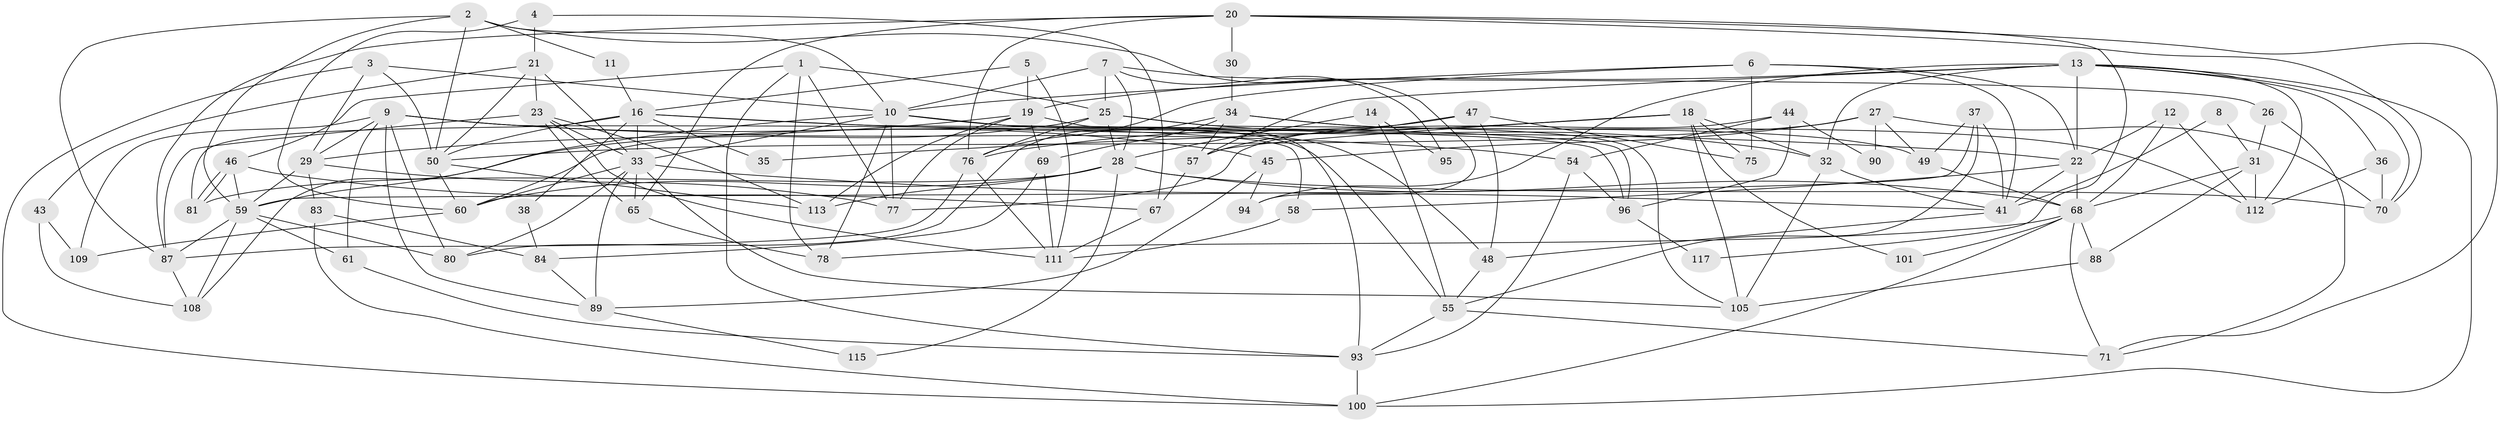 // original degree distribution, {5: 0.2184873949579832, 6: 0.10084033613445378, 4: 0.29411764705882354, 3: 0.2184873949579832, 2: 0.14285714285714285, 7: 0.01680672268907563, 8: 0.008403361344537815}
// Generated by graph-tools (version 1.1) at 2025/18/03/04/25 18:18:37]
// undirected, 83 vertices, 199 edges
graph export_dot {
graph [start="1"]
  node [color=gray90,style=filled];
  1;
  2;
  3;
  4;
  5;
  6 [super="+63"];
  7;
  8;
  9 [super="+42"];
  10 [super="+15"];
  11;
  12;
  13 [super="+17+86"];
  14;
  16 [super="+40"];
  18 [super="+74"];
  19 [super="+118"];
  20 [super="+79"];
  21 [super="+85"];
  22 [super="+102+64"];
  23 [super="+24"];
  25;
  26;
  27 [super="+51"];
  28 [super="+97+53"];
  29 [super="+91"];
  30;
  31;
  32;
  33 [super="+39"];
  34 [super="+62"];
  35;
  36;
  37;
  38;
  41;
  43;
  44;
  45;
  46;
  47 [super="+52"];
  48;
  49;
  50 [super="+56"];
  54;
  55;
  57;
  58;
  59 [super="+92+66"];
  60;
  61;
  65;
  67;
  68 [super="+107"];
  69;
  70;
  71;
  75;
  76;
  77;
  78;
  80;
  81;
  83;
  84;
  87 [super="+114"];
  88;
  89;
  90;
  93 [super="+104"];
  94;
  95;
  96;
  100;
  101;
  105;
  108;
  109;
  111;
  112;
  113;
  115;
  117;
  1 -- 25;
  1 -- 46;
  1 -- 77;
  1 -- 78;
  1 -- 93;
  2 -- 87;
  2 -- 50;
  2 -- 11;
  2 -- 94;
  2 -- 59;
  2 -- 10;
  3 -- 100;
  3 -- 50;
  3 -- 29;
  3 -- 10;
  4 -- 60;
  4 -- 67;
  4 -- 21;
  5 -- 111;
  5 -- 19;
  5 -- 16;
  6 -- 41;
  6 -- 22;
  6 -- 75;
  6 -- 76;
  6 -- 10;
  7 -- 10;
  7 -- 25;
  7 -- 26;
  7 -- 95;
  7 -- 28;
  8 -- 41;
  8 -- 31;
  9 -- 58;
  9 -- 109;
  9 -- 29;
  9 -- 80;
  9 -- 89;
  9 -- 61;
  9 -- 54;
  9 -- 45;
  10 -- 78;
  10 -- 48;
  10 -- 55;
  10 -- 96;
  10 -- 33;
  10 -- 108;
  10 -- 77;
  11 -- 16;
  12 -- 68;
  12 -- 112;
  12 -- 22;
  13 -- 36;
  13 -- 70;
  13 -- 112;
  13 -- 100;
  13 -- 94;
  13 -- 32;
  13 -- 57;
  13 -- 19;
  13 -- 22;
  14 -- 55;
  14 -- 95;
  14 -- 28;
  16 -- 81;
  16 -- 35;
  16 -- 38;
  16 -- 22;
  16 -- 33;
  16 -- 96;
  16 -- 50;
  18 -- 57;
  18 -- 75;
  18 -- 101;
  18 -- 32;
  18 -- 35;
  18 -- 105;
  18 -- 76;
  19 -- 93;
  19 -- 113;
  19 -- 77;
  19 -- 69;
  19 -- 29;
  20 -- 76;
  20 -- 87;
  20 -- 30;
  20 -- 70;
  20 -- 65;
  20 -- 117;
  20 -- 71;
  21 -- 43;
  21 -- 33;
  21 -- 50;
  21 -- 23;
  22 -- 41;
  22 -- 58;
  22 -- 68;
  23 -- 65;
  23 -- 111;
  23 -- 113;
  23 -- 33;
  23 -- 87;
  25 -- 32;
  25 -- 76;
  25 -- 105;
  25 -- 59;
  25 -- 28;
  26 -- 31;
  26 -- 71;
  27 -- 50;
  27 -- 49;
  27 -- 70;
  27 -- 90;
  27 -- 45;
  28 -- 113;
  28 -- 115;
  28 -- 81;
  28 -- 70;
  28 -- 60;
  28 -- 68 [weight=2];
  29 -- 77;
  29 -- 83;
  29 -- 59;
  30 -- 34;
  31 -- 112;
  31 -- 88;
  31 -- 68;
  32 -- 105;
  32 -- 41;
  33 -- 41;
  33 -- 80;
  33 -- 65;
  33 -- 105;
  33 -- 89;
  33 -- 60;
  34 -- 69;
  34 -- 80;
  34 -- 112;
  34 -- 49;
  34 -- 57;
  36 -- 70;
  36 -- 112;
  37 -- 55;
  37 -- 41;
  37 -- 49;
  37 -- 59;
  38 -- 84;
  41 -- 48;
  43 -- 108;
  43 -- 109;
  44 -- 77;
  44 -- 96;
  44 -- 54;
  44 -- 90;
  45 -- 89;
  45 -- 94;
  46 -- 67;
  46 -- 81;
  46 -- 81;
  46 -- 59;
  47 -- 48;
  47 -- 60;
  47 -- 57;
  47 -- 75;
  48 -- 55;
  49 -- 68 [weight=2];
  50 -- 60;
  50 -- 113;
  54 -- 93;
  54 -- 96;
  55 -- 71;
  55 -- 93;
  57 -- 67;
  58 -- 111;
  59 -- 61;
  59 -- 87;
  59 -- 80;
  59 -- 108;
  60 -- 109;
  61 -- 93;
  65 -- 78;
  67 -- 111;
  68 -- 100;
  68 -- 101;
  68 -- 71;
  68 -- 78;
  68 -- 88 [weight=2];
  69 -- 111;
  69 -- 84;
  76 -- 87;
  76 -- 111;
  83 -- 100;
  83 -- 84;
  84 -- 89;
  87 -- 108;
  88 -- 105;
  89 -- 115;
  93 -- 100;
  96 -- 117;
}
